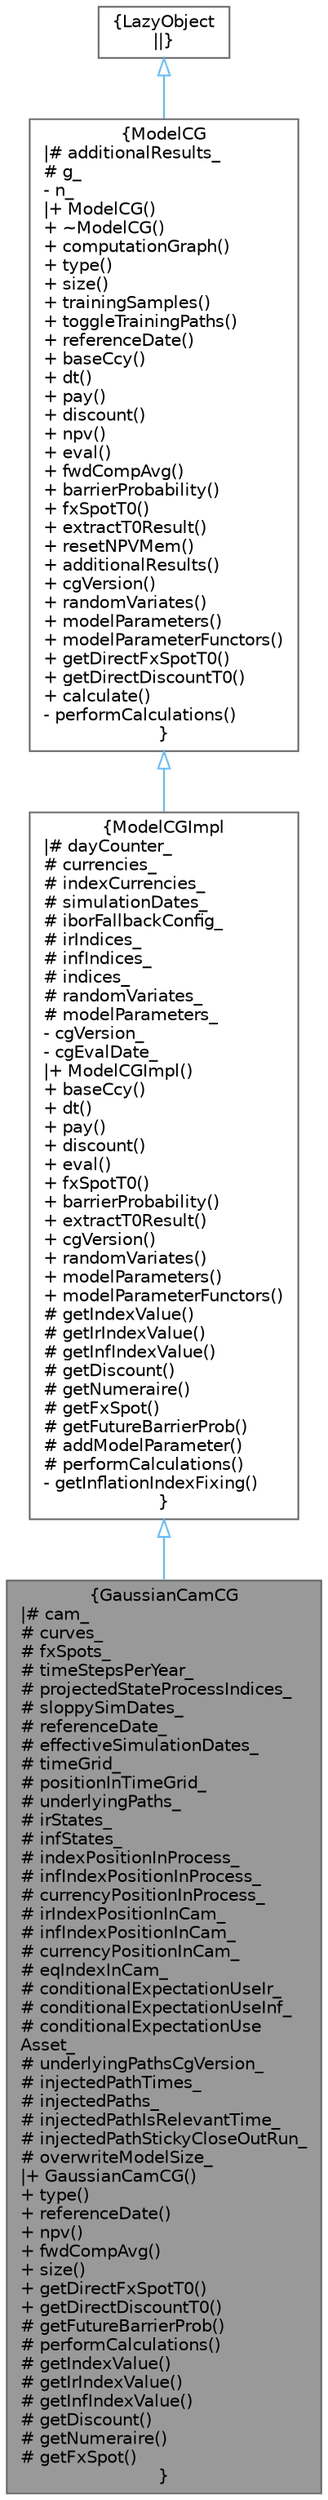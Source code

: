 digraph "GaussianCamCG"
{
 // INTERACTIVE_SVG=YES
 // LATEX_PDF_SIZE
  bgcolor="transparent";
  edge [fontname=Helvetica,fontsize=10,labelfontname=Helvetica,labelfontsize=10];
  node [fontname=Helvetica,fontsize=10,shape=box,height=0.2,width=0.4];
  Node1 [label="{GaussianCamCG\n|# cam_\l# curves_\l# fxSpots_\l# timeStepsPerYear_\l# projectedStateProcessIndices_\l# sloppySimDates_\l# referenceDate_\l# effectiveSimulationDates_\l# timeGrid_\l# positionInTimeGrid_\l# underlyingPaths_\l# irStates_\l# infStates_\l# indexPositionInProcess_\l# infIndexPositionInProcess_\l# currencyPositionInProcess_\l# irIndexPositionInCam_\l# infIndexPositionInCam_\l# currencyPositionInCam_\l# eqIndexInCam_\l# conditionalExpectationUseIr_\l# conditionalExpectationUseInf_\l# conditionalExpectationUse\lAsset_\l# underlyingPathsCgVersion_\l# injectedPathTimes_\l# injectedPaths_\l# injectedPathIsRelevantTime_\l# injectedPathStickyCloseOutRun_\l# overwriteModelSize_\l|+ GaussianCamCG()\l+ type()\l+ referenceDate()\l+ npv()\l+ fwdCompAvg()\l+ size()\l+ getDirectFxSpotT0()\l+ getDirectDiscountT0()\l# getFutureBarrierProb()\l# performCalculations()\l# getIndexValue()\l# getIrIndexValue()\l# getInfIndexValue()\l# getDiscount()\l# getNumeraire()\l# getFxSpot()\l}",height=0.2,width=0.4,color="gray40", fillcolor="grey60", style="filled", fontcolor="black",tooltip=" "];
  Node2 -> Node1 [dir="back",color="steelblue1",style="solid",arrowtail="onormal"];
  Node2 [label="{ModelCGImpl\n|# dayCounter_\l# currencies_\l# indexCurrencies_\l# simulationDates_\l# iborFallbackConfig_\l# irIndices_\l# infIndices_\l# indices_\l# randomVariates_\l# modelParameters_\l- cgVersion_\l- cgEvalDate_\l|+ ModelCGImpl()\l+ baseCcy()\l+ dt()\l+ pay()\l+ discount()\l+ eval()\l+ fxSpotT0()\l+ barrierProbability()\l+ extractT0Result()\l+ cgVersion()\l+ randomVariates()\l+ modelParameters()\l+ modelParameterFunctors()\l# getIndexValue()\l# getIrIndexValue()\l# getInfIndexValue()\l# getDiscount()\l# getNumeraire()\l# getFxSpot()\l# getFutureBarrierProb()\l# addModelParameter()\l# performCalculations()\l- getInflationIndexFixing()\l}",height=0.2,width=0.4,color="gray40", fillcolor="white", style="filled",URL="$classore_1_1data_1_1_model_c_g_impl.html",tooltip=" "];
  Node3 -> Node2 [dir="back",color="steelblue1",style="solid",arrowtail="onormal"];
  Node3 [label="{ModelCG\n|# additionalResults_\l# g_\l- n_\l|+ ModelCG()\l+ ~ModelCG()\l+ computationGraph()\l+ type()\l+ size()\l+ trainingSamples()\l+ toggleTrainingPaths()\l+ referenceDate()\l+ baseCcy()\l+ dt()\l+ pay()\l+ discount()\l+ npv()\l+ eval()\l+ fwdCompAvg()\l+ barrierProbability()\l+ fxSpotT0()\l+ extractT0Result()\l+ resetNPVMem()\l+ additionalResults()\l+ cgVersion()\l+ randomVariates()\l+ modelParameters()\l+ modelParameterFunctors()\l+ getDirectFxSpotT0()\l+ getDirectDiscountT0()\l+ calculate()\l- performCalculations()\l}",height=0.2,width=0.4,color="gray40", fillcolor="white", style="filled",URL="$classore_1_1data_1_1_model_c_g.html",tooltip=" "];
  Node4 -> Node3 [dir="back",color="steelblue1",style="solid",arrowtail="onormal"];
  Node4 [label="{LazyObject\n||}",height=0.2,width=0.4,color="gray40", fillcolor="white", style="filled",tooltip=" "];
}
